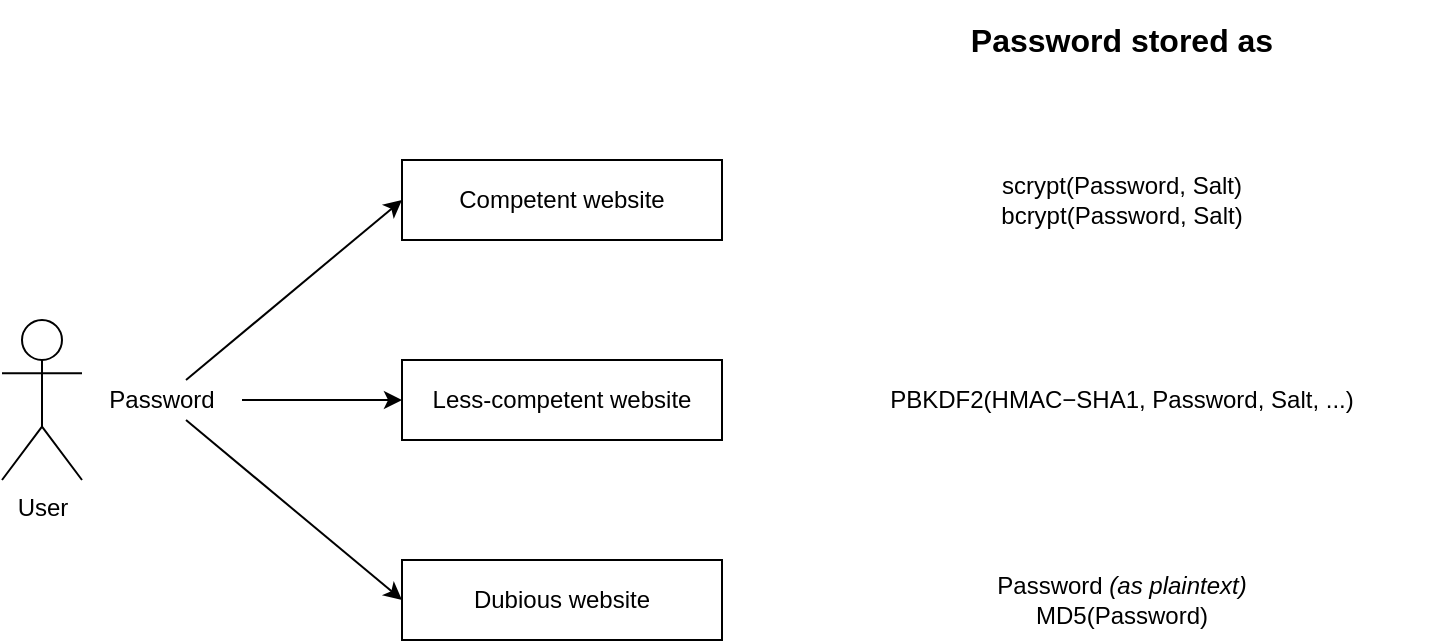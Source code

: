 <mxfile version="13.5.3" type="github">
  <diagram id="_B6--fNvl5OPntU9QEn6" name="Page-1">
    <mxGraphModel dx="1422" dy="831" grid="1" gridSize="10" guides="1" tooltips="1" connect="1" arrows="1" fold="1" page="1" pageScale="1" pageWidth="850" pageHeight="1100" math="0" shadow="0">
      <root>
        <mxCell id="0" />
        <mxCell id="1" parent="0" />
        <mxCell id="HP-s9qnrU3H1NAebICU0-1" value="User" style="shape=umlActor;verticalLabelPosition=bottom;verticalAlign=top;html=1;outlineConnect=0;" vertex="1" parent="1">
          <mxGeometry x="40" y="200" width="40" height="80" as="geometry" />
        </mxCell>
        <mxCell id="HP-s9qnrU3H1NAebICU0-3" value="Password" style="text;html=1;strokeColor=none;fillColor=none;align=center;verticalAlign=middle;whiteSpace=wrap;rounded=0;" vertex="1" parent="1">
          <mxGeometry x="80" y="230" width="80" height="20" as="geometry" />
        </mxCell>
        <mxCell id="HP-s9qnrU3H1NAebICU0-4" value="Competent website" style="rounded=0;whiteSpace=wrap;html=1;" vertex="1" parent="1">
          <mxGeometry x="240" y="120" width="160" height="40" as="geometry" />
        </mxCell>
        <mxCell id="HP-s9qnrU3H1NAebICU0-5" value="Less-competent website" style="rounded=0;whiteSpace=wrap;html=1;" vertex="1" parent="1">
          <mxGeometry x="240" y="220" width="160" height="40" as="geometry" />
        </mxCell>
        <mxCell id="HP-s9qnrU3H1NAebICU0-6" value="Dubious website" style="rounded=0;whiteSpace=wrap;html=1;" vertex="1" parent="1">
          <mxGeometry x="240" y="320" width="160" height="40" as="geometry" />
        </mxCell>
        <mxCell id="HP-s9qnrU3H1NAebICU0-7" value="" style="endArrow=classic;html=1;entryX=0;entryY=0.5;entryDx=0;entryDy=0;" edge="1" parent="1" source="HP-s9qnrU3H1NAebICU0-3" target="HP-s9qnrU3H1NAebICU0-4">
          <mxGeometry width="50" height="50" relative="1" as="geometry">
            <mxPoint x="400" y="410" as="sourcePoint" />
            <mxPoint x="450" y="360" as="targetPoint" />
          </mxGeometry>
        </mxCell>
        <mxCell id="HP-s9qnrU3H1NAebICU0-8" value="" style="endArrow=classic;html=1;" edge="1" parent="1" source="HP-s9qnrU3H1NAebICU0-3" target="HP-s9qnrU3H1NAebICU0-5">
          <mxGeometry width="50" height="50" relative="1" as="geometry">
            <mxPoint x="110" y="200" as="sourcePoint" />
            <mxPoint x="160" y="150" as="targetPoint" />
          </mxGeometry>
        </mxCell>
        <mxCell id="HP-s9qnrU3H1NAebICU0-9" value="" style="endArrow=classic;html=1;entryX=0;entryY=0.5;entryDx=0;entryDy=0;" edge="1" parent="1" source="HP-s9qnrU3H1NAebICU0-3" target="HP-s9qnrU3H1NAebICU0-6">
          <mxGeometry width="50" height="50" relative="1" as="geometry">
            <mxPoint x="400" y="410" as="sourcePoint" />
            <mxPoint x="450" y="360" as="targetPoint" />
          </mxGeometry>
        </mxCell>
        <mxCell id="HP-s9qnrU3H1NAebICU0-10" value="&lt;b&gt;&lt;font style=&quot;font-size: 16px&quot;&gt;Password stored as&lt;br&gt;&lt;/font&gt;&lt;/b&gt;" style="text;html=1;strokeColor=none;fillColor=none;align=center;verticalAlign=middle;whiteSpace=wrap;rounded=0;" vertex="1" parent="1">
          <mxGeometry x="440" y="40" width="320" height="40" as="geometry" />
        </mxCell>
        <mxCell id="HP-s9qnrU3H1NAebICU0-11" value="&lt;div&gt;scrypt(Password, Salt)&lt;/div&gt;&lt;div&gt;bcrypt(Password, Salt)&lt;br&gt;&lt;/div&gt;" style="text;html=1;strokeColor=none;fillColor=none;align=center;verticalAlign=middle;whiteSpace=wrap;rounded=0;" vertex="1" parent="1">
          <mxGeometry x="440" y="120" width="320" height="40" as="geometry" />
        </mxCell>
        <mxCell id="HP-s9qnrU3H1NAebICU0-12" value="PBKDF2(HMAC−SHA1, Password, Salt, ...)" style="text;html=1;strokeColor=none;fillColor=none;align=center;verticalAlign=middle;whiteSpace=wrap;rounded=0;" vertex="1" parent="1">
          <mxGeometry x="440" y="220" width="320" height="40" as="geometry" />
        </mxCell>
        <mxCell id="HP-s9qnrU3H1NAebICU0-13" value="&lt;div&gt;Password&lt;i&gt; (as plaintext)&lt;/i&gt;&lt;/div&gt;&lt;div&gt;MD5(Password)&lt;br&gt;&lt;/div&gt;" style="text;html=1;strokeColor=none;fillColor=none;align=center;verticalAlign=middle;whiteSpace=wrap;rounded=0;" vertex="1" parent="1">
          <mxGeometry x="440" y="320" width="320" height="40" as="geometry" />
        </mxCell>
      </root>
    </mxGraphModel>
  </diagram>
</mxfile>
